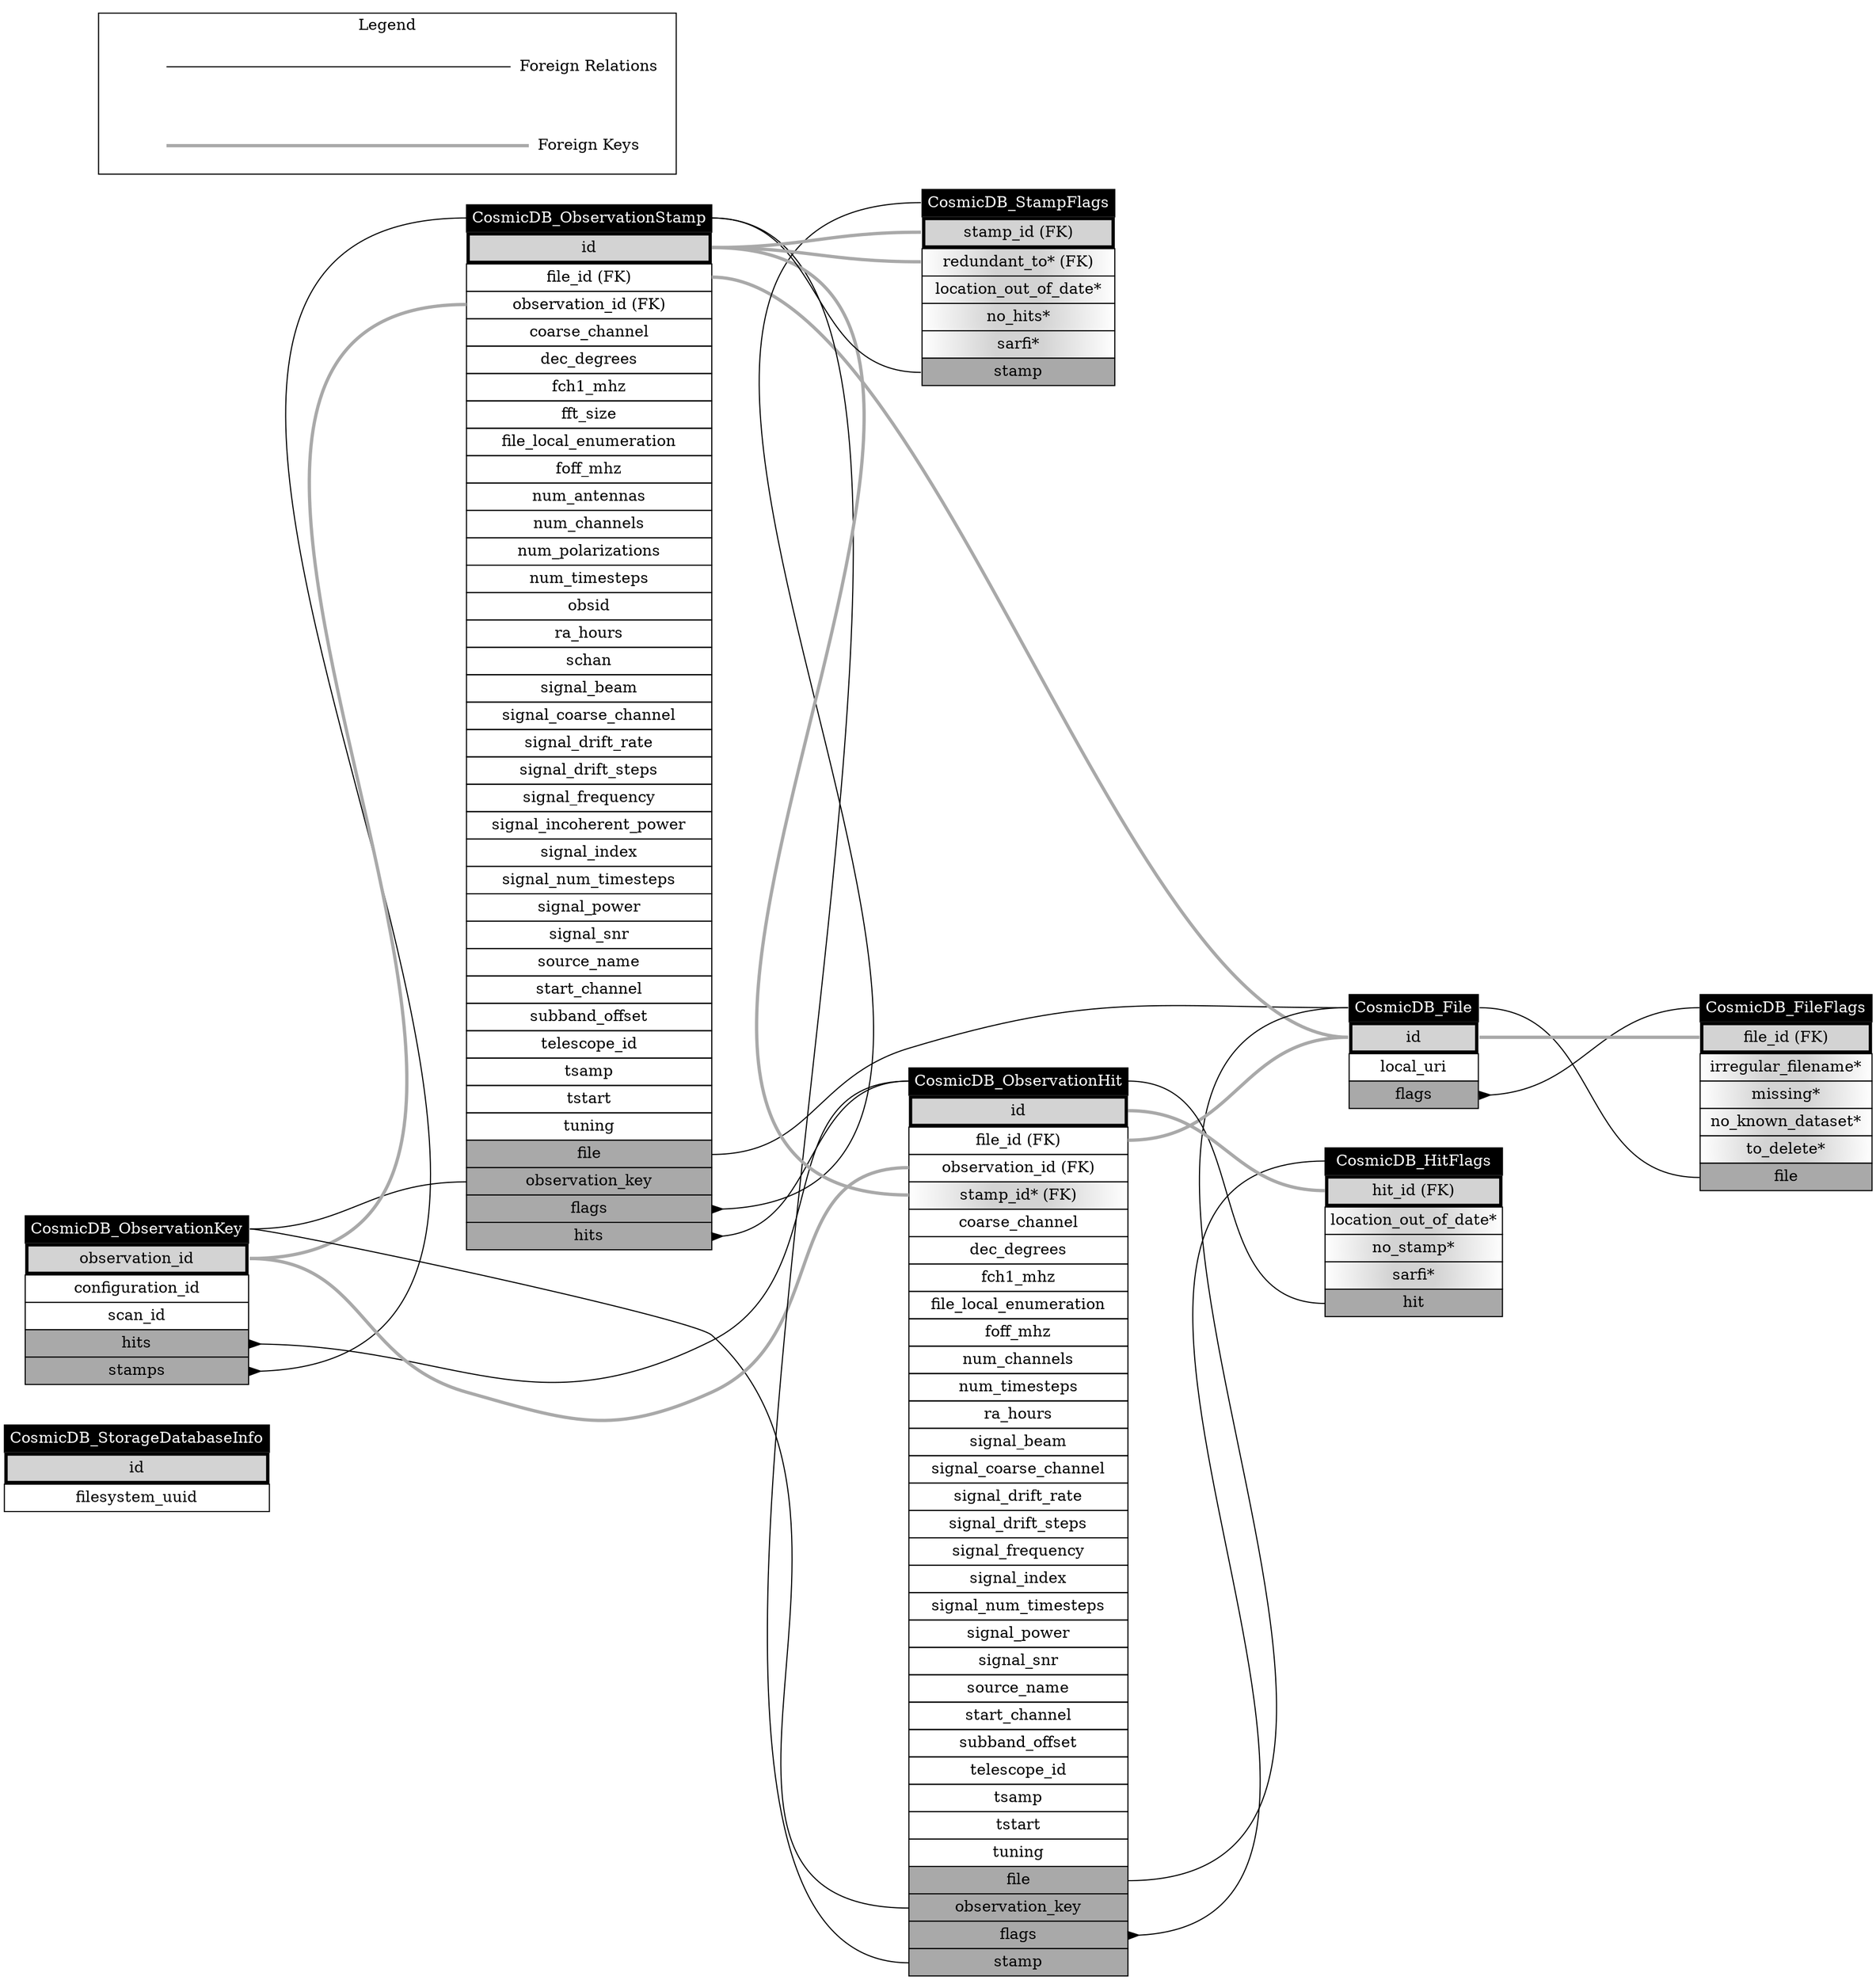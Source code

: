digraph CosmicDB_Storage {
layout=dot;
nodesep=0.5;
rankdir=LR;
ranksep=2.5;
CosmicDB_StorageDatabaseInfo [label=<<table border="0" cellborder="1" cellspacing="0" cellpadding="4">
	<tr><td bgcolor="black" port="class"><font color="white">CosmicDB_StorageDatabaseInfo</font></td></tr>
	<tr><td port="pk" bgcolor="lightgrey" border="3">id</td></tr>
	<tr><td port="filesystem_uuid">filesystem_uuid</td></tr>
</table>>, shape=plain];
CosmicDB_ObservationKey [label=<<table border="0" cellborder="1" cellspacing="0" cellpadding="4">
	<tr><td bgcolor="black" port="class"><font color="white">CosmicDB_ObservationKey</font></td></tr>
	<tr><td port="pk" bgcolor="lightgrey" border="3">observation_id</td></tr>
	<tr><td port="configuration_id">configuration_id</td></tr>
	<tr><td port="scan_id">scan_id</td></tr>
	<tr><td bgcolor="darkgrey" port="hits">hits</td></tr>
	<tr><td bgcolor="darkgrey" port="stamps">stamps</td></tr>
</table>>, shape=plain];
CosmicDB_File [label=<<table border="0" cellborder="1" cellspacing="0" cellpadding="4">
	<tr><td bgcolor="black" port="class"><font color="white">CosmicDB_File</font></td></tr>
	<tr><td port="pk" bgcolor="lightgrey" border="3">id</td></tr>
	<tr><td port="local_uri">local_uri</td></tr>
	<tr><td bgcolor="darkgrey" port="flags">flags</td></tr>
</table>>, shape=plain];
CosmicDB_FileFlags [label=<<table border="0" cellborder="1" cellspacing="0" cellpadding="4">
	<tr><td bgcolor="black" port="class"><font color="white">CosmicDB_FileFlags</font></td></tr>
	<tr><td port="pk" bgcolor="lightgrey" border="3">file_id (FK)</td></tr>
	<tr><td port="irregular_filename" bgcolor="lightgrey:white" style="radial">irregular_filename*</td></tr>
	<tr><td port="missing" bgcolor="lightgrey:white" style="radial">missing*</td></tr>
	<tr><td port="no_known_dataset" bgcolor="lightgrey:white" style="radial">no_known_dataset*</td></tr>
	<tr><td port="to_delete" bgcolor="lightgrey:white" style="radial">to_delete*</td></tr>
	<tr><td bgcolor="darkgrey" port="file">file</td></tr>
</table>>, shape=plain];
CosmicDB_ObservationStamp [label=<<table border="0" cellborder="1" cellspacing="0" cellpadding="4">
	<tr><td bgcolor="black" port="class"><font color="white">CosmicDB_ObservationStamp</font></td></tr>
	<tr><td port="pk" bgcolor="lightgrey" border="3">id</td></tr>
	<tr><td port="file_id">file_id (FK)</td></tr>
	<tr><td port="observation_id">observation_id (FK)</td></tr>
	<tr><td port="coarse_channel">coarse_channel</td></tr>
	<tr><td port="dec_degrees">dec_degrees</td></tr>
	<tr><td port="fch1_mhz">fch1_mhz</td></tr>
	<tr><td port="fft_size">fft_size</td></tr>
	<tr><td port="file_local_enumeration">file_local_enumeration</td></tr>
	<tr><td port="foff_mhz">foff_mhz</td></tr>
	<tr><td port="num_antennas">num_antennas</td></tr>
	<tr><td port="num_channels">num_channels</td></tr>
	<tr><td port="num_polarizations">num_polarizations</td></tr>
	<tr><td port="num_timesteps">num_timesteps</td></tr>
	<tr><td port="obsid">obsid</td></tr>
	<tr><td port="ra_hours">ra_hours</td></tr>
	<tr><td port="schan">schan</td></tr>
	<tr><td port="signal_beam">signal_beam</td></tr>
	<tr><td port="signal_coarse_channel">signal_coarse_channel</td></tr>
	<tr><td port="signal_drift_rate">signal_drift_rate</td></tr>
	<tr><td port="signal_drift_steps">signal_drift_steps</td></tr>
	<tr><td port="signal_frequency">signal_frequency</td></tr>
	<tr><td port="signal_incoherent_power">signal_incoherent_power</td></tr>
	<tr><td port="signal_index">signal_index</td></tr>
	<tr><td port="signal_num_timesteps">signal_num_timesteps</td></tr>
	<tr><td port="signal_power">signal_power</td></tr>
	<tr><td port="signal_snr">signal_snr</td></tr>
	<tr><td port="source_name">source_name</td></tr>
	<tr><td port="start_channel">start_channel</td></tr>
	<tr><td port="subband_offset">subband_offset</td></tr>
	<tr><td port="telescope_id">telescope_id</td></tr>
	<tr><td port="tsamp">tsamp</td></tr>
	<tr><td port="tstart">tstart</td></tr>
	<tr><td port="tuning">tuning</td></tr>
	<tr><td bgcolor="darkgrey" port="file">file</td></tr>
	<tr><td bgcolor="darkgrey" port="observation_key">observation_key</td></tr>
	<tr><td bgcolor="darkgrey" port="flags">flags</td></tr>
	<tr><td bgcolor="darkgrey" port="hits">hits</td></tr>
</table>>, shape=plain];
CosmicDB_ObservationHit [label=<<table border="0" cellborder="1" cellspacing="0" cellpadding="4">
	<tr><td bgcolor="black" port="class"><font color="white">CosmicDB_ObservationHit</font></td></tr>
	<tr><td port="pk" bgcolor="lightgrey" border="3">id</td></tr>
	<tr><td port="file_id">file_id (FK)</td></tr>
	<tr><td port="observation_id">observation_id (FK)</td></tr>
	<tr><td port="stamp_id" bgcolor="lightgrey:white" style="radial">stamp_id* (FK)</td></tr>
	<tr><td port="coarse_channel">coarse_channel</td></tr>
	<tr><td port="dec_degrees">dec_degrees</td></tr>
	<tr><td port="fch1_mhz">fch1_mhz</td></tr>
	<tr><td port="file_local_enumeration">file_local_enumeration</td></tr>
	<tr><td port="foff_mhz">foff_mhz</td></tr>
	<tr><td port="num_channels">num_channels</td></tr>
	<tr><td port="num_timesteps">num_timesteps</td></tr>
	<tr><td port="ra_hours">ra_hours</td></tr>
	<tr><td port="signal_beam">signal_beam</td></tr>
	<tr><td port="signal_coarse_channel">signal_coarse_channel</td></tr>
	<tr><td port="signal_drift_rate">signal_drift_rate</td></tr>
	<tr><td port="signal_drift_steps">signal_drift_steps</td></tr>
	<tr><td port="signal_frequency">signal_frequency</td></tr>
	<tr><td port="signal_index">signal_index</td></tr>
	<tr><td port="signal_num_timesteps">signal_num_timesteps</td></tr>
	<tr><td port="signal_power">signal_power</td></tr>
	<tr><td port="signal_snr">signal_snr</td></tr>
	<tr><td port="source_name">source_name</td></tr>
	<tr><td port="start_channel">start_channel</td></tr>
	<tr><td port="subband_offset">subband_offset</td></tr>
	<tr><td port="telescope_id">telescope_id</td></tr>
	<tr><td port="tsamp">tsamp</td></tr>
	<tr><td port="tstart">tstart</td></tr>
	<tr><td port="tuning">tuning</td></tr>
	<tr><td bgcolor="darkgrey" port="file">file</td></tr>
	<tr><td bgcolor="darkgrey" port="observation_key">observation_key</td></tr>
	<tr><td bgcolor="darkgrey" port="flags">flags</td></tr>
	<tr><td bgcolor="darkgrey" port="stamp">stamp</td></tr>
</table>>, shape=plain];
CosmicDB_HitFlags [label=<<table border="0" cellborder="1" cellspacing="0" cellpadding="4">
	<tr><td bgcolor="black" port="class"><font color="white">CosmicDB_HitFlags</font></td></tr>
	<tr><td port="pk" bgcolor="lightgrey" border="3">hit_id (FK)</td></tr>
	<tr><td port="location_out_of_date" bgcolor="lightgrey:white" style="radial">location_out_of_date*</td></tr>
	<tr><td port="no_stamp" bgcolor="lightgrey:white" style="radial">no_stamp*</td></tr>
	<tr><td port="sarfi" bgcolor="lightgrey:white" style="radial">sarfi*</td></tr>
	<tr><td bgcolor="darkgrey" port="hit">hit</td></tr>
</table>>, shape=plain];
CosmicDB_StampFlags [label=<<table border="0" cellborder="1" cellspacing="0" cellpadding="4">
	<tr><td bgcolor="black" port="class"><font color="white">CosmicDB_StampFlags</font></td></tr>
	<tr><td port="pk" bgcolor="lightgrey" border="3">stamp_id (FK)</td></tr>
	<tr><td port="redundant_to" bgcolor="lightgrey:white" style="radial">redundant_to* (FK)</td></tr>
	<tr><td port="location_out_of_date" bgcolor="lightgrey:white" style="radial">location_out_of_date*</td></tr>
	<tr><td port="no_hits" bgcolor="lightgrey:white" style="radial">no_hits*</td></tr>
	<tr><td port="sarfi" bgcolor="lightgrey:white" style="radial">sarfi*</td></tr>
	<tr><td bgcolor="darkgrey" port="stamp">stamp</td></tr>
</table>>, shape=plain];
CosmicDB_ObservationKey:hits -> CosmicDB_ObservationHit:class  [arrowtail=inv, dir=back];
CosmicDB_ObservationKey:stamps -> CosmicDB_ObservationStamp:class  [arrowtail=inv, dir=back];
CosmicDB_File:flags -> CosmicDB_FileFlags:class  [arrowtail=inv, dir=back];
CosmicDB_FileFlags:file -> CosmicDB_File:class  [arrowtail=none, dir=back];
CosmicDB_ObservationStamp:file -> CosmicDB_File:class  [arrowtail=none, dir=back];
CosmicDB_ObservationStamp:observation_key -> CosmicDB_ObservationKey:class  [arrowtail=none, dir=back];
CosmicDB_ObservationStamp:flags -> CosmicDB_StampFlags:class  [arrowtail=inv, dir=back];
CosmicDB_ObservationStamp:hits -> CosmicDB_ObservationHit:class  [arrowtail=inv, dir=back];
CosmicDB_ObservationHit:file -> CosmicDB_File:class  [arrowtail=none, dir=back];
CosmicDB_ObservationHit:observation_key -> CosmicDB_ObservationKey:class  [arrowtail=none, dir=back];
CosmicDB_ObservationHit:flags -> CosmicDB_HitFlags:class  [arrowtail=inv, dir=back];
CosmicDB_ObservationHit:stamp -> CosmicDB_ObservationStamp:class  [arrowtail=none, dir=back];
CosmicDB_HitFlags:hit -> CosmicDB_ObservationHit:class  [arrowtail=none, dir=back];
CosmicDB_StampFlags:stamp -> CosmicDB_ObservationStamp:class  [arrowtail=none, dir=back];
CosmicDB_FileFlags:pk -> CosmicDB_File:pk  [arrowtail=none, color=darkgrey, dir=back, penwidth=3.0];
CosmicDB_ObservationStamp:file_id -> CosmicDB_File:pk  [arrowtail=none, color=darkgrey, dir=back, penwidth=3.0];
CosmicDB_ObservationStamp:observation_id -> CosmicDB_ObservationKey:pk  [arrowtail=none, color=darkgrey, dir=back, penwidth=3.0];
CosmicDB_ObservationHit:file_id -> CosmicDB_File:pk  [arrowtail=none, color=darkgrey, dir=back, penwidth=3.0];
CosmicDB_ObservationHit:observation_id -> CosmicDB_ObservationKey:pk  [arrowtail=none, color=darkgrey, dir=back, penwidth=3.0];
CosmicDB_ObservationHit:stamp_id -> CosmicDB_ObservationStamp:pk  [arrowtail=none, color=darkgrey, dir=back, penwidth=3.0];
CosmicDB_HitFlags:pk -> CosmicDB_ObservationHit:pk  [arrowtail=none, color=darkgrey, dir=back, penwidth=3.0];
CosmicDB_StampFlags:redundant_to -> CosmicDB_ObservationStamp:pk  [arrowtail=none, color=darkgrey, dir=back, penwidth=3.0];
CosmicDB_StampFlags:pk -> CosmicDB_ObservationStamp:pk  [arrowtail=none, color=darkgrey, dir=back, penwidth=3.0];
subgraph legend {
cluster=True;
label="Legend";
"Foreign Relations_0" [label="", shape=none];
"Foreign Relations_1" [label="Foreign Relations", shape=none];
"Foreign Relations_0" -> "Foreign Relations_1"  [arrowtail=none, color=black, dir=back];
"Foreign Keys_0" [label="", shape=none];
"Foreign Keys_1" [label="Foreign Keys", shape=none];
"Foreign Keys_0" -> "Foreign Keys_1"  [arrowtail=none, color=darkgrey, dir=back, penwidth=3.0];
}

}
